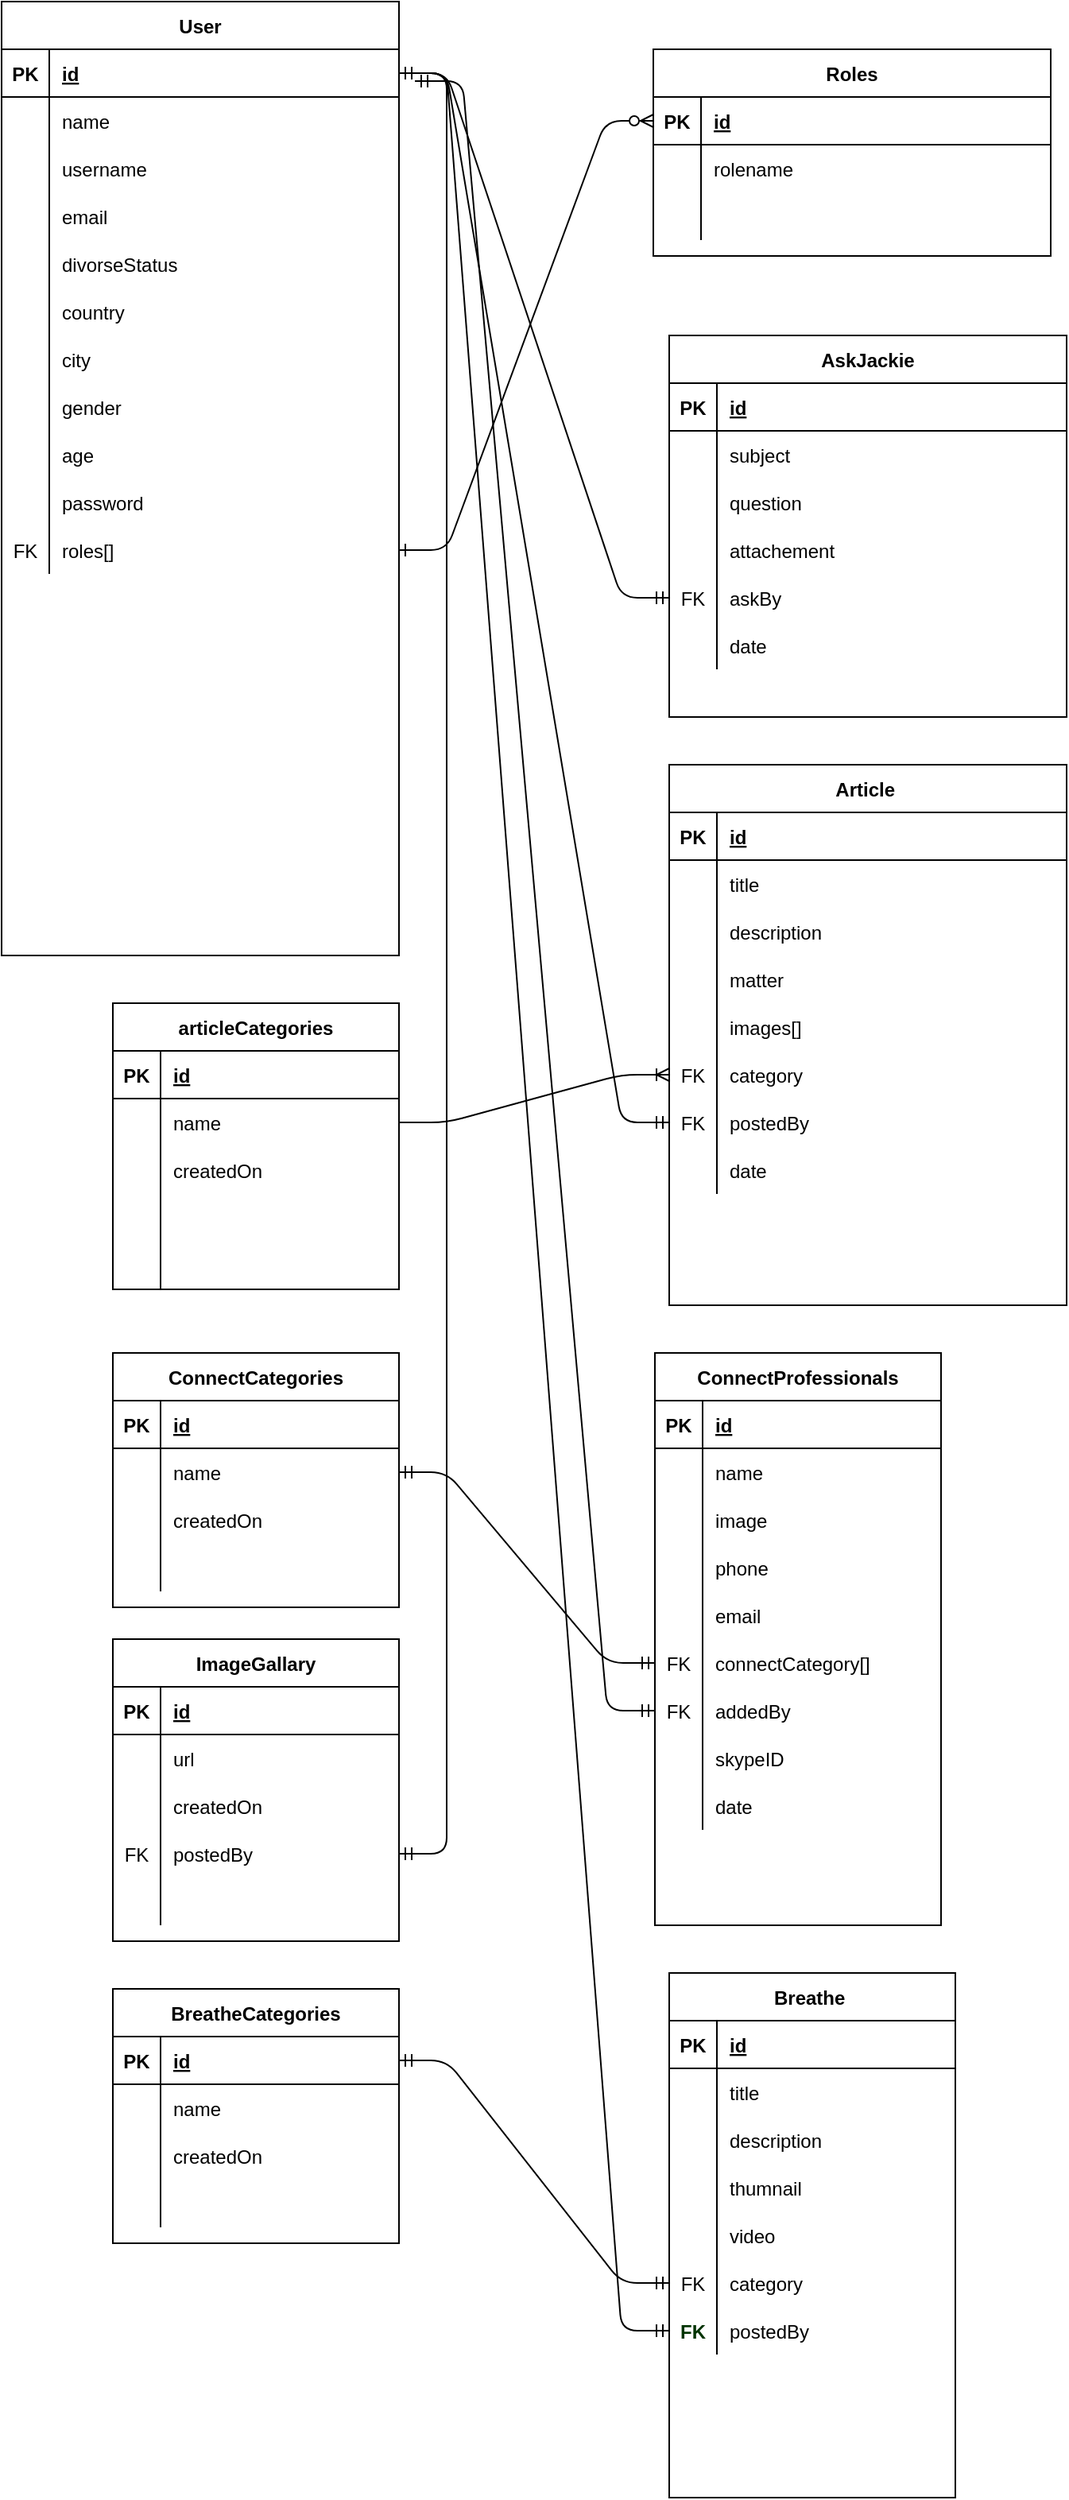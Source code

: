 <mxfile version="14.1.3" type="device"><diagram id="R2lEEEUBdFMjLlhIrx00" name="Page-1"><mxGraphModel dx="868" dy="482" grid="1" gridSize="10" guides="1" tooltips="1" connect="1" arrows="1" fold="1" page="1" pageScale="1" pageWidth="850" pageHeight="1100" math="0" shadow="0" extFonts="Permanent Marker^https://fonts.googleapis.com/css?family=Permanent+Marker"><root><mxCell id="0"/><mxCell id="1" parent="0"/><mxCell id="C-vyLk0tnHw3VtMMgP7b-1" value="" style="edgeStyle=entityRelationEdgeStyle;endArrow=ERzeroToMany;startArrow=ERone;endFill=1;startFill=0;exitX=1;exitY=0.5;exitDx=0;exitDy=0;entryX=0;entryY=0.5;entryDx=0;entryDy=0;" parent="1" source="7u9I-yYQZSUTBwEXa6PB-28" target="C-vyLk0tnHw3VtMMgP7b-3" edge="1"><mxGeometry width="100" height="100" relative="1" as="geometry"><mxPoint x="340" y="720" as="sourcePoint"/><mxPoint x="440" y="620" as="targetPoint"/></mxGeometry></mxCell><mxCell id="C-vyLk0tnHw3VtMMgP7b-2" value="Roles" style="shape=table;startSize=30;container=1;collapsible=1;childLayout=tableLayout;fixedRows=1;rowLines=0;fontStyle=1;align=center;resizeLast=1;" parent="1" vertex="1"><mxGeometry x="450" y="120" width="250" height="130" as="geometry"/></mxCell><mxCell id="C-vyLk0tnHw3VtMMgP7b-3" value="" style="shape=partialRectangle;collapsible=0;dropTarget=0;pointerEvents=0;fillColor=none;points=[[0,0.5],[1,0.5]];portConstraint=eastwest;top=0;left=0;right=0;bottom=1;" parent="C-vyLk0tnHw3VtMMgP7b-2" vertex="1"><mxGeometry y="30" width="250" height="30" as="geometry"/></mxCell><mxCell id="C-vyLk0tnHw3VtMMgP7b-4" value="PK" style="shape=partialRectangle;overflow=hidden;connectable=0;fillColor=none;top=0;left=0;bottom=0;right=0;fontStyle=1;" parent="C-vyLk0tnHw3VtMMgP7b-3" vertex="1"><mxGeometry width="30" height="30" as="geometry"/></mxCell><mxCell id="C-vyLk0tnHw3VtMMgP7b-5" value="id" style="shape=partialRectangle;overflow=hidden;connectable=0;fillColor=none;top=0;left=0;bottom=0;right=0;align=left;spacingLeft=6;fontStyle=5;" parent="C-vyLk0tnHw3VtMMgP7b-3" vertex="1"><mxGeometry x="30" width="220" height="30" as="geometry"/></mxCell><mxCell id="C-vyLk0tnHw3VtMMgP7b-6" value="" style="shape=partialRectangle;collapsible=0;dropTarget=0;pointerEvents=0;fillColor=none;points=[[0,0.5],[1,0.5]];portConstraint=eastwest;top=0;left=0;right=0;bottom=0;" parent="C-vyLk0tnHw3VtMMgP7b-2" vertex="1"><mxGeometry y="60" width="250" height="30" as="geometry"/></mxCell><mxCell id="C-vyLk0tnHw3VtMMgP7b-7" value="" style="shape=partialRectangle;overflow=hidden;connectable=0;fillColor=none;top=0;left=0;bottom=0;right=0;" parent="C-vyLk0tnHw3VtMMgP7b-6" vertex="1"><mxGeometry width="30" height="30" as="geometry"/></mxCell><mxCell id="C-vyLk0tnHw3VtMMgP7b-8" value="rolename" style="shape=partialRectangle;overflow=hidden;connectable=0;fillColor=none;top=0;left=0;bottom=0;right=0;align=left;spacingLeft=6;" parent="C-vyLk0tnHw3VtMMgP7b-6" vertex="1"><mxGeometry x="30" width="220" height="30" as="geometry"/></mxCell><mxCell id="C-vyLk0tnHw3VtMMgP7b-9" value="" style="shape=partialRectangle;collapsible=0;dropTarget=0;pointerEvents=0;fillColor=none;points=[[0,0.5],[1,0.5]];portConstraint=eastwest;top=0;left=0;right=0;bottom=0;" parent="C-vyLk0tnHw3VtMMgP7b-2" vertex="1"><mxGeometry y="90" width="250" height="30" as="geometry"/></mxCell><mxCell id="C-vyLk0tnHw3VtMMgP7b-10" value="" style="shape=partialRectangle;overflow=hidden;connectable=0;fillColor=none;top=0;left=0;bottom=0;right=0;" parent="C-vyLk0tnHw3VtMMgP7b-9" vertex="1"><mxGeometry width="30" height="30" as="geometry"/></mxCell><mxCell id="C-vyLk0tnHw3VtMMgP7b-11" value="" style="shape=partialRectangle;overflow=hidden;connectable=0;fillColor=none;top=0;left=0;bottom=0;right=0;align=left;spacingLeft=6;" parent="C-vyLk0tnHw3VtMMgP7b-9" vertex="1"><mxGeometry x="30" width="220" height="30" as="geometry"/></mxCell><mxCell id="C-vyLk0tnHw3VtMMgP7b-13" value="AskJackie" style="shape=table;startSize=30;container=1;collapsible=1;childLayout=tableLayout;fixedRows=1;rowLines=0;fontStyle=1;align=center;resizeLast=1;" parent="1" vertex="1"><mxGeometry x="460" y="300" width="250" height="240" as="geometry"/></mxCell><mxCell id="C-vyLk0tnHw3VtMMgP7b-14" value="" style="shape=partialRectangle;collapsible=0;dropTarget=0;pointerEvents=0;fillColor=none;points=[[0,0.5],[1,0.5]];portConstraint=eastwest;top=0;left=0;right=0;bottom=1;" parent="C-vyLk0tnHw3VtMMgP7b-13" vertex="1"><mxGeometry y="30" width="250" height="30" as="geometry"/></mxCell><mxCell id="C-vyLk0tnHw3VtMMgP7b-15" value="PK" style="shape=partialRectangle;overflow=hidden;connectable=0;fillColor=none;top=0;left=0;bottom=0;right=0;fontStyle=1;" parent="C-vyLk0tnHw3VtMMgP7b-14" vertex="1"><mxGeometry width="30" height="30" as="geometry"/></mxCell><mxCell id="C-vyLk0tnHw3VtMMgP7b-16" value="id" style="shape=partialRectangle;overflow=hidden;connectable=0;fillColor=none;top=0;left=0;bottom=0;right=0;align=left;spacingLeft=6;fontStyle=5;" parent="C-vyLk0tnHw3VtMMgP7b-14" vertex="1"><mxGeometry x="30" width="220" height="30" as="geometry"/></mxCell><mxCell id="C-vyLk0tnHw3VtMMgP7b-17" value="" style="shape=partialRectangle;collapsible=0;dropTarget=0;pointerEvents=0;fillColor=none;points=[[0,0.5],[1,0.5]];portConstraint=eastwest;top=0;left=0;right=0;bottom=0;" parent="C-vyLk0tnHw3VtMMgP7b-13" vertex="1"><mxGeometry y="60" width="250" height="30" as="geometry"/></mxCell><mxCell id="C-vyLk0tnHw3VtMMgP7b-18" value="" style="shape=partialRectangle;overflow=hidden;connectable=0;fillColor=none;top=0;left=0;bottom=0;right=0;" parent="C-vyLk0tnHw3VtMMgP7b-17" vertex="1"><mxGeometry width="30" height="30" as="geometry"/></mxCell><mxCell id="C-vyLk0tnHw3VtMMgP7b-19" value="subject" style="shape=partialRectangle;overflow=hidden;connectable=0;fillColor=none;top=0;left=0;bottom=0;right=0;align=left;spacingLeft=6;" parent="C-vyLk0tnHw3VtMMgP7b-17" vertex="1"><mxGeometry x="30" width="220" height="30" as="geometry"/></mxCell><mxCell id="C-vyLk0tnHw3VtMMgP7b-20" value="" style="shape=partialRectangle;collapsible=0;dropTarget=0;pointerEvents=0;fillColor=none;points=[[0,0.5],[1,0.5]];portConstraint=eastwest;top=0;left=0;right=0;bottom=0;" parent="C-vyLk0tnHw3VtMMgP7b-13" vertex="1"><mxGeometry y="90" width="250" height="30" as="geometry"/></mxCell><mxCell id="C-vyLk0tnHw3VtMMgP7b-21" value="" style="shape=partialRectangle;overflow=hidden;connectable=0;fillColor=none;top=0;left=0;bottom=0;right=0;" parent="C-vyLk0tnHw3VtMMgP7b-20" vertex="1"><mxGeometry width="30" height="30" as="geometry"/></mxCell><mxCell id="C-vyLk0tnHw3VtMMgP7b-22" value="question" style="shape=partialRectangle;overflow=hidden;connectable=0;fillColor=none;top=0;left=0;bottom=0;right=0;align=left;spacingLeft=6;" parent="C-vyLk0tnHw3VtMMgP7b-20" vertex="1"><mxGeometry x="30" width="220" height="30" as="geometry"/></mxCell><mxCell id="7u9I-yYQZSUTBwEXa6PB-53" value="" style="shape=partialRectangle;collapsible=0;dropTarget=0;pointerEvents=0;fillColor=none;points=[[0,0.5],[1,0.5]];portConstraint=eastwest;top=0;left=0;right=0;bottom=0;" vertex="1" parent="C-vyLk0tnHw3VtMMgP7b-13"><mxGeometry y="120" width="250" height="30" as="geometry"/></mxCell><mxCell id="7u9I-yYQZSUTBwEXa6PB-54" value="" style="shape=partialRectangle;overflow=hidden;connectable=0;fillColor=none;top=0;left=0;bottom=0;right=0;" vertex="1" parent="7u9I-yYQZSUTBwEXa6PB-53"><mxGeometry width="30" height="30" as="geometry"/></mxCell><mxCell id="7u9I-yYQZSUTBwEXa6PB-55" value="attachement" style="shape=partialRectangle;overflow=hidden;connectable=0;fillColor=none;top=0;left=0;bottom=0;right=0;align=left;spacingLeft=6;" vertex="1" parent="7u9I-yYQZSUTBwEXa6PB-53"><mxGeometry x="30" width="220" height="30" as="geometry"/></mxCell><mxCell id="7u9I-yYQZSUTBwEXa6PB-56" value="" style="shape=partialRectangle;collapsible=0;dropTarget=0;pointerEvents=0;fillColor=none;points=[[0,0.5],[1,0.5]];portConstraint=eastwest;top=0;left=0;right=0;bottom=0;" vertex="1" parent="C-vyLk0tnHw3VtMMgP7b-13"><mxGeometry y="150" width="250" height="30" as="geometry"/></mxCell><mxCell id="7u9I-yYQZSUTBwEXa6PB-57" value="FK" style="shape=partialRectangle;overflow=hidden;connectable=0;fillColor=none;top=0;left=0;bottom=0;right=0;" vertex="1" parent="7u9I-yYQZSUTBwEXa6PB-56"><mxGeometry width="30" height="30" as="geometry"/></mxCell><mxCell id="7u9I-yYQZSUTBwEXa6PB-58" value="askBy" style="shape=partialRectangle;overflow=hidden;connectable=0;fillColor=none;top=0;left=0;bottom=0;right=0;align=left;spacingLeft=6;" vertex="1" parent="7u9I-yYQZSUTBwEXa6PB-56"><mxGeometry x="30" width="220" height="30" as="geometry"/></mxCell><mxCell id="7u9I-yYQZSUTBwEXa6PB-117" value="" style="shape=partialRectangle;collapsible=0;dropTarget=0;pointerEvents=0;fillColor=none;points=[[0,0.5],[1,0.5]];portConstraint=eastwest;top=0;left=0;right=0;bottom=0;" vertex="1" parent="C-vyLk0tnHw3VtMMgP7b-13"><mxGeometry y="180" width="250" height="30" as="geometry"/></mxCell><mxCell id="7u9I-yYQZSUTBwEXa6PB-118" value="" style="shape=partialRectangle;overflow=hidden;connectable=0;fillColor=none;top=0;left=0;bottom=0;right=0;" vertex="1" parent="7u9I-yYQZSUTBwEXa6PB-117"><mxGeometry width="30" height="30" as="geometry"/></mxCell><mxCell id="7u9I-yYQZSUTBwEXa6PB-119" value="date" style="shape=partialRectangle;overflow=hidden;connectable=0;fillColor=none;top=0;left=0;bottom=0;right=0;align=left;spacingLeft=6;" vertex="1" parent="7u9I-yYQZSUTBwEXa6PB-117"><mxGeometry x="30" width="220" height="30" as="geometry"/></mxCell><mxCell id="C-vyLk0tnHw3VtMMgP7b-23" value="User" style="shape=table;startSize=30;container=1;collapsible=1;childLayout=tableLayout;fixedRows=1;rowLines=0;fontStyle=1;align=center;resizeLast=1;" parent="1" vertex="1"><mxGeometry x="40" y="90" width="250" height="600" as="geometry"/></mxCell><mxCell id="C-vyLk0tnHw3VtMMgP7b-24" value="" style="shape=partialRectangle;collapsible=0;dropTarget=0;pointerEvents=0;fillColor=none;points=[[0,0.5],[1,0.5]];portConstraint=eastwest;top=0;left=0;right=0;bottom=1;" parent="C-vyLk0tnHw3VtMMgP7b-23" vertex="1"><mxGeometry y="30" width="250" height="30" as="geometry"/></mxCell><mxCell id="C-vyLk0tnHw3VtMMgP7b-25" value="PK" style="shape=partialRectangle;overflow=hidden;connectable=0;fillColor=none;top=0;left=0;bottom=0;right=0;fontStyle=1;" parent="C-vyLk0tnHw3VtMMgP7b-24" vertex="1"><mxGeometry width="30" height="30" as="geometry"/></mxCell><mxCell id="C-vyLk0tnHw3VtMMgP7b-26" value="id" style="shape=partialRectangle;overflow=hidden;connectable=0;fillColor=none;top=0;left=0;bottom=0;right=0;align=left;spacingLeft=6;fontStyle=5;" parent="C-vyLk0tnHw3VtMMgP7b-24" vertex="1"><mxGeometry x="30" width="220" height="30" as="geometry"/></mxCell><mxCell id="C-vyLk0tnHw3VtMMgP7b-27" value="" style="shape=partialRectangle;collapsible=0;dropTarget=0;pointerEvents=0;fillColor=none;points=[[0,0.5],[1,0.5]];portConstraint=eastwest;top=0;left=0;right=0;bottom=0;" parent="C-vyLk0tnHw3VtMMgP7b-23" vertex="1"><mxGeometry y="60" width="250" height="30" as="geometry"/></mxCell><mxCell id="C-vyLk0tnHw3VtMMgP7b-28" value="" style="shape=partialRectangle;overflow=hidden;connectable=0;fillColor=none;top=0;left=0;bottom=0;right=0;" parent="C-vyLk0tnHw3VtMMgP7b-27" vertex="1"><mxGeometry width="30" height="30" as="geometry"/></mxCell><mxCell id="C-vyLk0tnHw3VtMMgP7b-29" value="name" style="shape=partialRectangle;overflow=hidden;connectable=0;fillColor=none;top=0;left=0;bottom=0;right=0;align=left;spacingLeft=6;" parent="C-vyLk0tnHw3VtMMgP7b-27" vertex="1"><mxGeometry x="30" width="220" height="30" as="geometry"/></mxCell><mxCell id="7u9I-yYQZSUTBwEXa6PB-4" value="" style="shape=partialRectangle;collapsible=0;dropTarget=0;pointerEvents=0;fillColor=none;points=[[0,0.5],[1,0.5]];portConstraint=eastwest;top=0;left=0;right=0;bottom=0;" vertex="1" parent="C-vyLk0tnHw3VtMMgP7b-23"><mxGeometry y="90" width="250" height="30" as="geometry"/></mxCell><mxCell id="7u9I-yYQZSUTBwEXa6PB-5" value="" style="shape=partialRectangle;overflow=hidden;connectable=0;fillColor=none;top=0;left=0;bottom=0;right=0;" vertex="1" parent="7u9I-yYQZSUTBwEXa6PB-4"><mxGeometry width="30" height="30" as="geometry"/></mxCell><mxCell id="7u9I-yYQZSUTBwEXa6PB-6" value="username" style="shape=partialRectangle;overflow=hidden;connectable=0;fillColor=none;top=0;left=0;bottom=0;right=0;align=left;spacingLeft=6;" vertex="1" parent="7u9I-yYQZSUTBwEXa6PB-4"><mxGeometry x="30" width="220" height="30" as="geometry"/></mxCell><mxCell id="7u9I-yYQZSUTBwEXa6PB-7" value="" style="shape=partialRectangle;collapsible=0;dropTarget=0;pointerEvents=0;fillColor=none;points=[[0,0.5],[1,0.5]];portConstraint=eastwest;top=0;left=0;right=0;bottom=0;" vertex="1" parent="C-vyLk0tnHw3VtMMgP7b-23"><mxGeometry y="120" width="250" height="30" as="geometry"/></mxCell><mxCell id="7u9I-yYQZSUTBwEXa6PB-8" value="" style="shape=partialRectangle;overflow=hidden;connectable=0;fillColor=none;top=0;left=0;bottom=0;right=0;" vertex="1" parent="7u9I-yYQZSUTBwEXa6PB-7"><mxGeometry width="30" height="30" as="geometry"/></mxCell><mxCell id="7u9I-yYQZSUTBwEXa6PB-9" value="email" style="shape=partialRectangle;overflow=hidden;connectable=0;fillColor=none;top=0;left=0;bottom=0;right=0;align=left;spacingLeft=6;" vertex="1" parent="7u9I-yYQZSUTBwEXa6PB-7"><mxGeometry x="30" width="220" height="30" as="geometry"/></mxCell><mxCell id="7u9I-yYQZSUTBwEXa6PB-10" value="" style="shape=partialRectangle;collapsible=0;dropTarget=0;pointerEvents=0;fillColor=none;points=[[0,0.5],[1,0.5]];portConstraint=eastwest;top=0;left=0;right=0;bottom=0;" vertex="1" parent="C-vyLk0tnHw3VtMMgP7b-23"><mxGeometry y="150" width="250" height="30" as="geometry"/></mxCell><mxCell id="7u9I-yYQZSUTBwEXa6PB-11" value="" style="shape=partialRectangle;overflow=hidden;connectable=0;fillColor=none;top=0;left=0;bottom=0;right=0;" vertex="1" parent="7u9I-yYQZSUTBwEXa6PB-10"><mxGeometry width="30" height="30" as="geometry"/></mxCell><mxCell id="7u9I-yYQZSUTBwEXa6PB-12" value="divorseStatus" style="shape=partialRectangle;overflow=hidden;connectable=0;fillColor=none;top=0;left=0;bottom=0;right=0;align=left;spacingLeft=6;" vertex="1" parent="7u9I-yYQZSUTBwEXa6PB-10"><mxGeometry x="30" width="220" height="30" as="geometry"/></mxCell><mxCell id="7u9I-yYQZSUTBwEXa6PB-13" value="" style="shape=partialRectangle;collapsible=0;dropTarget=0;pointerEvents=0;fillColor=none;points=[[0,0.5],[1,0.5]];portConstraint=eastwest;top=0;left=0;right=0;bottom=0;" vertex="1" parent="C-vyLk0tnHw3VtMMgP7b-23"><mxGeometry y="180" width="250" height="30" as="geometry"/></mxCell><mxCell id="7u9I-yYQZSUTBwEXa6PB-14" value="" style="shape=partialRectangle;overflow=hidden;connectable=0;fillColor=none;top=0;left=0;bottom=0;right=0;" vertex="1" parent="7u9I-yYQZSUTBwEXa6PB-13"><mxGeometry width="30" height="30" as="geometry"/></mxCell><mxCell id="7u9I-yYQZSUTBwEXa6PB-15" value="country" style="shape=partialRectangle;overflow=hidden;connectable=0;fillColor=none;top=0;left=0;bottom=0;right=0;align=left;spacingLeft=6;" vertex="1" parent="7u9I-yYQZSUTBwEXa6PB-13"><mxGeometry x="30" width="220" height="30" as="geometry"/></mxCell><mxCell id="7u9I-yYQZSUTBwEXa6PB-16" value="" style="shape=partialRectangle;collapsible=0;dropTarget=0;pointerEvents=0;fillColor=none;points=[[0,0.5],[1,0.5]];portConstraint=eastwest;top=0;left=0;right=0;bottom=0;" vertex="1" parent="C-vyLk0tnHw3VtMMgP7b-23"><mxGeometry y="210" width="250" height="30" as="geometry"/></mxCell><mxCell id="7u9I-yYQZSUTBwEXa6PB-17" value="" style="shape=partialRectangle;overflow=hidden;connectable=0;fillColor=none;top=0;left=0;bottom=0;right=0;" vertex="1" parent="7u9I-yYQZSUTBwEXa6PB-16"><mxGeometry width="30" height="30" as="geometry"/></mxCell><mxCell id="7u9I-yYQZSUTBwEXa6PB-18" value="city" style="shape=partialRectangle;overflow=hidden;connectable=0;fillColor=none;top=0;left=0;bottom=0;right=0;align=left;spacingLeft=6;" vertex="1" parent="7u9I-yYQZSUTBwEXa6PB-16"><mxGeometry x="30" width="220" height="30" as="geometry"/></mxCell><mxCell id="7u9I-yYQZSUTBwEXa6PB-19" value="" style="shape=partialRectangle;collapsible=0;dropTarget=0;pointerEvents=0;fillColor=none;points=[[0,0.5],[1,0.5]];portConstraint=eastwest;top=0;left=0;right=0;bottom=0;" vertex="1" parent="C-vyLk0tnHw3VtMMgP7b-23"><mxGeometry y="240" width="250" height="30" as="geometry"/></mxCell><mxCell id="7u9I-yYQZSUTBwEXa6PB-20" value="" style="shape=partialRectangle;overflow=hidden;connectable=0;fillColor=none;top=0;left=0;bottom=0;right=0;" vertex="1" parent="7u9I-yYQZSUTBwEXa6PB-19"><mxGeometry width="30" height="30" as="geometry"/></mxCell><mxCell id="7u9I-yYQZSUTBwEXa6PB-21" value="gender" style="shape=partialRectangle;overflow=hidden;connectable=0;fillColor=none;top=0;left=0;bottom=0;right=0;align=left;spacingLeft=6;" vertex="1" parent="7u9I-yYQZSUTBwEXa6PB-19"><mxGeometry x="30" width="220" height="30" as="geometry"/></mxCell><mxCell id="7u9I-yYQZSUTBwEXa6PB-22" value="" style="shape=partialRectangle;collapsible=0;dropTarget=0;pointerEvents=0;fillColor=none;points=[[0,0.5],[1,0.5]];portConstraint=eastwest;top=0;left=0;right=0;bottom=0;" vertex="1" parent="C-vyLk0tnHw3VtMMgP7b-23"><mxGeometry y="270" width="250" height="30" as="geometry"/></mxCell><mxCell id="7u9I-yYQZSUTBwEXa6PB-23" value="" style="shape=partialRectangle;overflow=hidden;connectable=0;fillColor=none;top=0;left=0;bottom=0;right=0;" vertex="1" parent="7u9I-yYQZSUTBwEXa6PB-22"><mxGeometry width="30" height="30" as="geometry"/></mxCell><mxCell id="7u9I-yYQZSUTBwEXa6PB-24" value="age" style="shape=partialRectangle;overflow=hidden;connectable=0;fillColor=none;top=0;left=0;bottom=0;right=0;align=left;spacingLeft=6;" vertex="1" parent="7u9I-yYQZSUTBwEXa6PB-22"><mxGeometry x="30" width="220" height="30" as="geometry"/></mxCell><mxCell id="7u9I-yYQZSUTBwEXa6PB-25" value="" style="shape=partialRectangle;collapsible=0;dropTarget=0;pointerEvents=0;fillColor=none;points=[[0,0.5],[1,0.5]];portConstraint=eastwest;top=0;left=0;right=0;bottom=0;" vertex="1" parent="C-vyLk0tnHw3VtMMgP7b-23"><mxGeometry y="300" width="250" height="30" as="geometry"/></mxCell><mxCell id="7u9I-yYQZSUTBwEXa6PB-26" value="" style="shape=partialRectangle;overflow=hidden;connectable=0;fillColor=none;top=0;left=0;bottom=0;right=0;" vertex="1" parent="7u9I-yYQZSUTBwEXa6PB-25"><mxGeometry width="30" height="30" as="geometry"/></mxCell><mxCell id="7u9I-yYQZSUTBwEXa6PB-27" value="password" style="shape=partialRectangle;overflow=hidden;connectable=0;fillColor=none;top=0;left=0;bottom=0;right=0;align=left;spacingLeft=6;" vertex="1" parent="7u9I-yYQZSUTBwEXa6PB-25"><mxGeometry x="30" width="220" height="30" as="geometry"/></mxCell><mxCell id="7u9I-yYQZSUTBwEXa6PB-28" value="" style="shape=partialRectangle;collapsible=0;dropTarget=0;pointerEvents=0;fillColor=none;points=[[0,0.5],[1,0.5]];portConstraint=eastwest;top=0;left=0;right=0;bottom=0;" vertex="1" parent="C-vyLk0tnHw3VtMMgP7b-23"><mxGeometry y="330" width="250" height="30" as="geometry"/></mxCell><mxCell id="7u9I-yYQZSUTBwEXa6PB-29" value="FK" style="shape=partialRectangle;overflow=hidden;connectable=0;fillColor=none;top=0;left=0;bottom=0;right=0;" vertex="1" parent="7u9I-yYQZSUTBwEXa6PB-28"><mxGeometry width="30" height="30" as="geometry"/></mxCell><mxCell id="7u9I-yYQZSUTBwEXa6PB-30" value="roles[]" style="shape=partialRectangle;overflow=hidden;connectable=0;fillColor=none;top=0;left=0;bottom=0;right=0;align=left;spacingLeft=6;" vertex="1" parent="7u9I-yYQZSUTBwEXa6PB-28"><mxGeometry x="30" width="220" height="30" as="geometry"/></mxCell><mxCell id="7u9I-yYQZSUTBwEXa6PB-59" value="" style="edgeStyle=entityRelationEdgeStyle;fontSize=12;html=1;endArrow=ERmandOne;startArrow=ERmandOne;exitX=1;exitY=0.5;exitDx=0;exitDy=0;entryX=0;entryY=0.5;entryDx=0;entryDy=0;" edge="1" parent="1" source="C-vyLk0tnHw3VtMMgP7b-24" target="7u9I-yYQZSUTBwEXa6PB-56"><mxGeometry width="100" height="100" relative="1" as="geometry"><mxPoint x="370" y="390" as="sourcePoint"/><mxPoint x="470" y="290" as="targetPoint"/></mxGeometry></mxCell><mxCell id="7u9I-yYQZSUTBwEXa6PB-60" value="Article " style="shape=table;startSize=30;container=1;collapsible=1;childLayout=tableLayout;fixedRows=1;rowLines=0;fontStyle=1;align=center;resizeLast=1;" vertex="1" parent="1"><mxGeometry x="460" y="570" width="250" height="340" as="geometry"/></mxCell><mxCell id="7u9I-yYQZSUTBwEXa6PB-61" value="" style="shape=partialRectangle;collapsible=0;dropTarget=0;pointerEvents=0;fillColor=none;points=[[0,0.5],[1,0.5]];portConstraint=eastwest;top=0;left=0;right=0;bottom=1;" vertex="1" parent="7u9I-yYQZSUTBwEXa6PB-60"><mxGeometry y="30" width="250" height="30" as="geometry"/></mxCell><mxCell id="7u9I-yYQZSUTBwEXa6PB-62" value="PK" style="shape=partialRectangle;overflow=hidden;connectable=0;fillColor=none;top=0;left=0;bottom=0;right=0;fontStyle=1;" vertex="1" parent="7u9I-yYQZSUTBwEXa6PB-61"><mxGeometry width="30" height="30" as="geometry"/></mxCell><mxCell id="7u9I-yYQZSUTBwEXa6PB-63" value="id" style="shape=partialRectangle;overflow=hidden;connectable=0;fillColor=none;top=0;left=0;bottom=0;right=0;align=left;spacingLeft=6;fontStyle=5;" vertex="1" parent="7u9I-yYQZSUTBwEXa6PB-61"><mxGeometry x="30" width="220" height="30" as="geometry"/></mxCell><mxCell id="7u9I-yYQZSUTBwEXa6PB-64" value="" style="shape=partialRectangle;collapsible=0;dropTarget=0;pointerEvents=0;fillColor=none;points=[[0,0.5],[1,0.5]];portConstraint=eastwest;top=0;left=0;right=0;bottom=0;" vertex="1" parent="7u9I-yYQZSUTBwEXa6PB-60"><mxGeometry y="60" width="250" height="30" as="geometry"/></mxCell><mxCell id="7u9I-yYQZSUTBwEXa6PB-65" value="" style="shape=partialRectangle;overflow=hidden;connectable=0;fillColor=none;top=0;left=0;bottom=0;right=0;" vertex="1" parent="7u9I-yYQZSUTBwEXa6PB-64"><mxGeometry width="30" height="30" as="geometry"/></mxCell><mxCell id="7u9I-yYQZSUTBwEXa6PB-66" value="title" style="shape=partialRectangle;overflow=hidden;connectable=0;fillColor=none;top=0;left=0;bottom=0;right=0;align=left;spacingLeft=6;" vertex="1" parent="7u9I-yYQZSUTBwEXa6PB-64"><mxGeometry x="30" width="220" height="30" as="geometry"/></mxCell><mxCell id="7u9I-yYQZSUTBwEXa6PB-67" value="" style="shape=partialRectangle;collapsible=0;dropTarget=0;pointerEvents=0;fillColor=none;points=[[0,0.5],[1,0.5]];portConstraint=eastwest;top=0;left=0;right=0;bottom=0;" vertex="1" parent="7u9I-yYQZSUTBwEXa6PB-60"><mxGeometry y="90" width="250" height="30" as="geometry"/></mxCell><mxCell id="7u9I-yYQZSUTBwEXa6PB-68" value="" style="shape=partialRectangle;overflow=hidden;connectable=0;fillColor=none;top=0;left=0;bottom=0;right=0;" vertex="1" parent="7u9I-yYQZSUTBwEXa6PB-67"><mxGeometry width="30" height="30" as="geometry"/></mxCell><mxCell id="7u9I-yYQZSUTBwEXa6PB-69" value="description" style="shape=partialRectangle;overflow=hidden;connectable=0;fillColor=none;top=0;left=0;bottom=0;right=0;align=left;spacingLeft=6;" vertex="1" parent="7u9I-yYQZSUTBwEXa6PB-67"><mxGeometry x="30" width="220" height="30" as="geometry"/></mxCell><mxCell id="7u9I-yYQZSUTBwEXa6PB-70" value="" style="shape=partialRectangle;collapsible=0;dropTarget=0;pointerEvents=0;fillColor=none;points=[[0,0.5],[1,0.5]];portConstraint=eastwest;top=0;left=0;right=0;bottom=0;" vertex="1" parent="7u9I-yYQZSUTBwEXa6PB-60"><mxGeometry y="120" width="250" height="30" as="geometry"/></mxCell><mxCell id="7u9I-yYQZSUTBwEXa6PB-71" value="" style="shape=partialRectangle;overflow=hidden;connectable=0;fillColor=none;top=0;left=0;bottom=0;right=0;" vertex="1" parent="7u9I-yYQZSUTBwEXa6PB-70"><mxGeometry width="30" height="30" as="geometry"/></mxCell><mxCell id="7u9I-yYQZSUTBwEXa6PB-72" value="matter" style="shape=partialRectangle;overflow=hidden;connectable=0;fillColor=none;top=0;left=0;bottom=0;right=0;align=left;spacingLeft=6;" vertex="1" parent="7u9I-yYQZSUTBwEXa6PB-70"><mxGeometry x="30" width="220" height="30" as="geometry"/></mxCell><mxCell id="7u9I-yYQZSUTBwEXa6PB-73" value="" style="shape=partialRectangle;collapsible=0;dropTarget=0;pointerEvents=0;fillColor=none;points=[[0,0.5],[1,0.5]];portConstraint=eastwest;top=0;left=0;right=0;bottom=0;" vertex="1" parent="7u9I-yYQZSUTBwEXa6PB-60"><mxGeometry y="150" width="250" height="30" as="geometry"/></mxCell><mxCell id="7u9I-yYQZSUTBwEXa6PB-74" value="" style="shape=partialRectangle;overflow=hidden;connectable=0;fillColor=none;top=0;left=0;bottom=0;right=0;" vertex="1" parent="7u9I-yYQZSUTBwEXa6PB-73"><mxGeometry width="30" height="30" as="geometry"/></mxCell><mxCell id="7u9I-yYQZSUTBwEXa6PB-75" value="images[]" style="shape=partialRectangle;overflow=hidden;connectable=0;fillColor=none;top=0;left=0;bottom=0;right=0;align=left;spacingLeft=6;" vertex="1" parent="7u9I-yYQZSUTBwEXa6PB-73"><mxGeometry x="30" width="220" height="30" as="geometry"/></mxCell><mxCell id="7u9I-yYQZSUTBwEXa6PB-76" value="" style="shape=partialRectangle;collapsible=0;dropTarget=0;pointerEvents=0;fillColor=none;points=[[0,0.5],[1,0.5]];portConstraint=eastwest;top=0;left=0;right=0;bottom=0;" vertex="1" parent="7u9I-yYQZSUTBwEXa6PB-60"><mxGeometry y="180" width="250" height="30" as="geometry"/></mxCell><mxCell id="7u9I-yYQZSUTBwEXa6PB-77" value="FK" style="shape=partialRectangle;overflow=hidden;connectable=0;fillColor=none;top=0;left=0;bottom=0;right=0;" vertex="1" parent="7u9I-yYQZSUTBwEXa6PB-76"><mxGeometry width="30" height="30" as="geometry"/></mxCell><mxCell id="7u9I-yYQZSUTBwEXa6PB-78" value="category" style="shape=partialRectangle;overflow=hidden;connectable=0;fillColor=none;top=0;left=0;bottom=0;right=0;align=left;spacingLeft=6;" vertex="1" parent="7u9I-yYQZSUTBwEXa6PB-76"><mxGeometry x="30" width="220" height="30" as="geometry"/></mxCell><mxCell id="7u9I-yYQZSUTBwEXa6PB-79" value="" style="shape=partialRectangle;collapsible=0;dropTarget=0;pointerEvents=0;fillColor=none;points=[[0,0.5],[1,0.5]];portConstraint=eastwest;top=0;left=0;right=0;bottom=0;" vertex="1" parent="7u9I-yYQZSUTBwEXa6PB-60"><mxGeometry y="210" width="250" height="30" as="geometry"/></mxCell><mxCell id="7u9I-yYQZSUTBwEXa6PB-80" value="FK" style="shape=partialRectangle;overflow=hidden;connectable=0;fillColor=none;top=0;left=0;bottom=0;right=0;" vertex="1" parent="7u9I-yYQZSUTBwEXa6PB-79"><mxGeometry width="30" height="30" as="geometry"/></mxCell><mxCell id="7u9I-yYQZSUTBwEXa6PB-81" value="postedBy" style="shape=partialRectangle;overflow=hidden;connectable=0;fillColor=none;top=0;left=0;bottom=0;right=0;align=left;spacingLeft=6;" vertex="1" parent="7u9I-yYQZSUTBwEXa6PB-79"><mxGeometry x="30" width="220" height="30" as="geometry"/></mxCell><mxCell id="7u9I-yYQZSUTBwEXa6PB-82" value="" style="shape=partialRectangle;collapsible=0;dropTarget=0;pointerEvents=0;fillColor=none;points=[[0,0.5],[1,0.5]];portConstraint=eastwest;top=0;left=0;right=0;bottom=0;" vertex="1" parent="7u9I-yYQZSUTBwEXa6PB-60"><mxGeometry y="240" width="250" height="30" as="geometry"/></mxCell><mxCell id="7u9I-yYQZSUTBwEXa6PB-83" value="" style="shape=partialRectangle;overflow=hidden;connectable=0;fillColor=none;top=0;left=0;bottom=0;right=0;" vertex="1" parent="7u9I-yYQZSUTBwEXa6PB-82"><mxGeometry width="30" height="30" as="geometry"/></mxCell><mxCell id="7u9I-yYQZSUTBwEXa6PB-84" value="date" style="shape=partialRectangle;overflow=hidden;connectable=0;fillColor=none;top=0;left=0;bottom=0;right=0;align=left;spacingLeft=6;" vertex="1" parent="7u9I-yYQZSUTBwEXa6PB-82"><mxGeometry x="30" width="220" height="30" as="geometry"/></mxCell><mxCell id="7u9I-yYQZSUTBwEXa6PB-120" value="ConnectCategories" style="shape=table;startSize=30;container=1;collapsible=1;childLayout=tableLayout;fixedRows=1;rowLines=0;fontStyle=1;align=center;resizeLast=1;" vertex="1" parent="1"><mxGeometry x="110" y="940" width="180" height="160" as="geometry"/></mxCell><mxCell id="7u9I-yYQZSUTBwEXa6PB-121" value="" style="shape=partialRectangle;collapsible=0;dropTarget=0;pointerEvents=0;fillColor=none;top=0;left=0;bottom=1;right=0;points=[[0,0.5],[1,0.5]];portConstraint=eastwest;" vertex="1" parent="7u9I-yYQZSUTBwEXa6PB-120"><mxGeometry y="30" width="180" height="30" as="geometry"/></mxCell><mxCell id="7u9I-yYQZSUTBwEXa6PB-122" value="PK" style="shape=partialRectangle;connectable=0;fillColor=none;top=0;left=0;bottom=0;right=0;fontStyle=1;overflow=hidden;" vertex="1" parent="7u9I-yYQZSUTBwEXa6PB-121"><mxGeometry width="30" height="30" as="geometry"/></mxCell><mxCell id="7u9I-yYQZSUTBwEXa6PB-123" value="id" style="shape=partialRectangle;connectable=0;fillColor=none;top=0;left=0;bottom=0;right=0;align=left;spacingLeft=6;fontStyle=5;overflow=hidden;" vertex="1" parent="7u9I-yYQZSUTBwEXa6PB-121"><mxGeometry x="30" width="150" height="30" as="geometry"/></mxCell><mxCell id="7u9I-yYQZSUTBwEXa6PB-124" value="" style="shape=partialRectangle;collapsible=0;dropTarget=0;pointerEvents=0;fillColor=none;top=0;left=0;bottom=0;right=0;points=[[0,0.5],[1,0.5]];portConstraint=eastwest;" vertex="1" parent="7u9I-yYQZSUTBwEXa6PB-120"><mxGeometry y="60" width="180" height="30" as="geometry"/></mxCell><mxCell id="7u9I-yYQZSUTBwEXa6PB-125" value="" style="shape=partialRectangle;connectable=0;fillColor=none;top=0;left=0;bottom=0;right=0;editable=1;overflow=hidden;" vertex="1" parent="7u9I-yYQZSUTBwEXa6PB-124"><mxGeometry width="30" height="30" as="geometry"/></mxCell><mxCell id="7u9I-yYQZSUTBwEXa6PB-126" value="name" style="shape=partialRectangle;connectable=0;fillColor=none;top=0;left=0;bottom=0;right=0;align=left;spacingLeft=6;overflow=hidden;" vertex="1" parent="7u9I-yYQZSUTBwEXa6PB-124"><mxGeometry x="30" width="150" height="30" as="geometry"/></mxCell><mxCell id="7u9I-yYQZSUTBwEXa6PB-127" value="" style="shape=partialRectangle;collapsible=0;dropTarget=0;pointerEvents=0;fillColor=none;top=0;left=0;bottom=0;right=0;points=[[0,0.5],[1,0.5]];portConstraint=eastwest;" vertex="1" parent="7u9I-yYQZSUTBwEXa6PB-120"><mxGeometry y="90" width="180" height="30" as="geometry"/></mxCell><mxCell id="7u9I-yYQZSUTBwEXa6PB-128" value="" style="shape=partialRectangle;connectable=0;fillColor=none;top=0;left=0;bottom=0;right=0;editable=1;overflow=hidden;" vertex="1" parent="7u9I-yYQZSUTBwEXa6PB-127"><mxGeometry width="30" height="30" as="geometry"/></mxCell><mxCell id="7u9I-yYQZSUTBwEXa6PB-129" value="createdOn" style="shape=partialRectangle;connectable=0;fillColor=none;top=0;left=0;bottom=0;right=0;align=left;spacingLeft=6;overflow=hidden;" vertex="1" parent="7u9I-yYQZSUTBwEXa6PB-127"><mxGeometry x="30" width="150" height="30" as="geometry"/></mxCell><mxCell id="7u9I-yYQZSUTBwEXa6PB-130" value="" style="shape=partialRectangle;collapsible=0;dropTarget=0;pointerEvents=0;fillColor=none;top=0;left=0;bottom=0;right=0;points=[[0,0.5],[1,0.5]];portConstraint=eastwest;" vertex="1" parent="7u9I-yYQZSUTBwEXa6PB-120"><mxGeometry y="120" width="180" height="30" as="geometry"/></mxCell><mxCell id="7u9I-yYQZSUTBwEXa6PB-131" value="" style="shape=partialRectangle;connectable=0;fillColor=none;top=0;left=0;bottom=0;right=0;editable=1;overflow=hidden;" vertex="1" parent="7u9I-yYQZSUTBwEXa6PB-130"><mxGeometry width="30" height="30" as="geometry"/></mxCell><mxCell id="7u9I-yYQZSUTBwEXa6PB-132" value="" style="shape=partialRectangle;connectable=0;fillColor=none;top=0;left=0;bottom=0;right=0;align=left;spacingLeft=6;overflow=hidden;" vertex="1" parent="7u9I-yYQZSUTBwEXa6PB-130"><mxGeometry x="30" width="150" height="30" as="geometry"/></mxCell><mxCell id="7u9I-yYQZSUTBwEXa6PB-133" value="articleCategories" style="shape=table;startSize=30;container=1;collapsible=1;childLayout=tableLayout;fixedRows=1;rowLines=0;fontStyle=1;align=center;resizeLast=1;" vertex="1" parent="1"><mxGeometry x="110" y="720" width="180" height="180" as="geometry"/></mxCell><mxCell id="7u9I-yYQZSUTBwEXa6PB-134" value="" style="shape=partialRectangle;collapsible=0;dropTarget=0;pointerEvents=0;fillColor=none;top=0;left=0;bottom=1;right=0;points=[[0,0.5],[1,0.5]];portConstraint=eastwest;" vertex="1" parent="7u9I-yYQZSUTBwEXa6PB-133"><mxGeometry y="30" width="180" height="30" as="geometry"/></mxCell><mxCell id="7u9I-yYQZSUTBwEXa6PB-135" value="PK" style="shape=partialRectangle;connectable=0;fillColor=none;top=0;left=0;bottom=0;right=0;fontStyle=1;overflow=hidden;" vertex="1" parent="7u9I-yYQZSUTBwEXa6PB-134"><mxGeometry width="30" height="30" as="geometry"/></mxCell><mxCell id="7u9I-yYQZSUTBwEXa6PB-136" value="id" style="shape=partialRectangle;connectable=0;fillColor=none;top=0;left=0;bottom=0;right=0;align=left;spacingLeft=6;fontStyle=5;overflow=hidden;" vertex="1" parent="7u9I-yYQZSUTBwEXa6PB-134"><mxGeometry x="30" width="150" height="30" as="geometry"/></mxCell><mxCell id="7u9I-yYQZSUTBwEXa6PB-137" value="" style="shape=partialRectangle;collapsible=0;dropTarget=0;pointerEvents=0;fillColor=none;top=0;left=0;bottom=0;right=0;points=[[0,0.5],[1,0.5]];portConstraint=eastwest;" vertex="1" parent="7u9I-yYQZSUTBwEXa6PB-133"><mxGeometry y="60" width="180" height="30" as="geometry"/></mxCell><mxCell id="7u9I-yYQZSUTBwEXa6PB-138" value="" style="shape=partialRectangle;connectable=0;fillColor=none;top=0;left=0;bottom=0;right=0;editable=1;overflow=hidden;" vertex="1" parent="7u9I-yYQZSUTBwEXa6PB-137"><mxGeometry width="30" height="30" as="geometry"/></mxCell><mxCell id="7u9I-yYQZSUTBwEXa6PB-139" value="name" style="shape=partialRectangle;connectable=0;fillColor=none;top=0;left=0;bottom=0;right=0;align=left;spacingLeft=6;overflow=hidden;" vertex="1" parent="7u9I-yYQZSUTBwEXa6PB-137"><mxGeometry x="30" width="150" height="30" as="geometry"/></mxCell><mxCell id="7u9I-yYQZSUTBwEXa6PB-140" value="" style="shape=partialRectangle;collapsible=0;dropTarget=0;pointerEvents=0;fillColor=none;top=0;left=0;bottom=0;right=0;points=[[0,0.5],[1,0.5]];portConstraint=eastwest;" vertex="1" parent="7u9I-yYQZSUTBwEXa6PB-133"><mxGeometry y="90" width="180" height="30" as="geometry"/></mxCell><mxCell id="7u9I-yYQZSUTBwEXa6PB-141" value="" style="shape=partialRectangle;connectable=0;fillColor=none;top=0;left=0;bottom=0;right=0;editable=1;overflow=hidden;" vertex="1" parent="7u9I-yYQZSUTBwEXa6PB-140"><mxGeometry width="30" height="30" as="geometry"/></mxCell><mxCell id="7u9I-yYQZSUTBwEXa6PB-142" value="createdOn" style="shape=partialRectangle;connectable=0;fillColor=none;top=0;left=0;bottom=0;right=0;align=left;spacingLeft=6;overflow=hidden;" vertex="1" parent="7u9I-yYQZSUTBwEXa6PB-140"><mxGeometry x="30" width="150" height="30" as="geometry"/></mxCell><mxCell id="7u9I-yYQZSUTBwEXa6PB-143" value="" style="shape=partialRectangle;collapsible=0;dropTarget=0;pointerEvents=0;fillColor=none;top=0;left=0;bottom=0;right=0;points=[[0,0.5],[1,0.5]];portConstraint=eastwest;" vertex="1" parent="7u9I-yYQZSUTBwEXa6PB-133"><mxGeometry y="120" width="180" height="30" as="geometry"/></mxCell><mxCell id="7u9I-yYQZSUTBwEXa6PB-144" value="" style="shape=partialRectangle;connectable=0;fillColor=none;top=0;left=0;bottom=0;right=0;editable=1;overflow=hidden;" vertex="1" parent="7u9I-yYQZSUTBwEXa6PB-143"><mxGeometry width="30" height="30" as="geometry"/></mxCell><mxCell id="7u9I-yYQZSUTBwEXa6PB-145" value="" style="shape=partialRectangle;connectable=0;fillColor=none;top=0;left=0;bottom=0;right=0;align=left;spacingLeft=6;overflow=hidden;" vertex="1" parent="7u9I-yYQZSUTBwEXa6PB-143"><mxGeometry x="30" width="150" height="30" as="geometry"/></mxCell><mxCell id="7u9I-yYQZSUTBwEXa6PB-146" value="" style="shape=partialRectangle;collapsible=0;dropTarget=0;pointerEvents=0;fillColor=none;top=0;left=0;bottom=0;right=0;points=[[0,0.5],[1,0.5]];portConstraint=eastwest;" vertex="1" parent="7u9I-yYQZSUTBwEXa6PB-133"><mxGeometry y="150" width="180" height="30" as="geometry"/></mxCell><mxCell id="7u9I-yYQZSUTBwEXa6PB-147" value="" style="shape=partialRectangle;connectable=0;fillColor=none;top=0;left=0;bottom=0;right=0;editable=1;overflow=hidden;" vertex="1" parent="7u9I-yYQZSUTBwEXa6PB-146"><mxGeometry width="30" height="30" as="geometry"/></mxCell><mxCell id="7u9I-yYQZSUTBwEXa6PB-148" value="" style="shape=partialRectangle;connectable=0;fillColor=none;top=0;left=0;bottom=0;right=0;align=left;spacingLeft=6;overflow=hidden;" vertex="1" parent="7u9I-yYQZSUTBwEXa6PB-146"><mxGeometry x="30" width="150" height="30" as="geometry"/></mxCell><mxCell id="7u9I-yYQZSUTBwEXa6PB-149" value="" style="edgeStyle=entityRelationEdgeStyle;fontSize=12;html=1;endArrow=ERoneToMany;exitX=1;exitY=0.5;exitDx=0;exitDy=0;entryX=0;entryY=0.5;entryDx=0;entryDy=0;" edge="1" parent="1" source="7u9I-yYQZSUTBwEXa6PB-137" target="7u9I-yYQZSUTBwEXa6PB-76"><mxGeometry width="100" height="100" relative="1" as="geometry"><mxPoint x="370" y="780" as="sourcePoint"/><mxPoint x="470" y="680" as="targetPoint"/></mxGeometry></mxCell><mxCell id="7u9I-yYQZSUTBwEXa6PB-150" value="" style="edgeStyle=entityRelationEdgeStyle;fontSize=12;html=1;endArrow=ERmandOne;startArrow=ERmandOne;entryX=0;entryY=0.5;entryDx=0;entryDy=0;exitX=1;exitY=0.5;exitDx=0;exitDy=0;" edge="1" parent="1" source="C-vyLk0tnHw3VtMMgP7b-24" target="7u9I-yYQZSUTBwEXa6PB-79"><mxGeometry width="100" height="100" relative="1" as="geometry"><mxPoint x="370" y="670" as="sourcePoint"/><mxPoint x="470" y="570" as="targetPoint"/></mxGeometry></mxCell><mxCell id="7u9I-yYQZSUTBwEXa6PB-151" value="ConnectProfessionals" style="shape=table;startSize=30;container=1;collapsible=1;childLayout=tableLayout;fixedRows=1;rowLines=0;fontStyle=1;align=center;resizeLast=1;" vertex="1" parent="1"><mxGeometry x="451" y="940" width="180" height="360" as="geometry"/></mxCell><mxCell id="7u9I-yYQZSUTBwEXa6PB-152" value="" style="shape=partialRectangle;collapsible=0;dropTarget=0;pointerEvents=0;fillColor=none;top=0;left=0;bottom=1;right=0;points=[[0,0.5],[1,0.5]];portConstraint=eastwest;" vertex="1" parent="7u9I-yYQZSUTBwEXa6PB-151"><mxGeometry y="30" width="180" height="30" as="geometry"/></mxCell><mxCell id="7u9I-yYQZSUTBwEXa6PB-153" value="PK" style="shape=partialRectangle;connectable=0;fillColor=none;top=0;left=0;bottom=0;right=0;fontStyle=1;overflow=hidden;" vertex="1" parent="7u9I-yYQZSUTBwEXa6PB-152"><mxGeometry width="30" height="30" as="geometry"/></mxCell><mxCell id="7u9I-yYQZSUTBwEXa6PB-154" value="id" style="shape=partialRectangle;connectable=0;fillColor=none;top=0;left=0;bottom=0;right=0;align=left;spacingLeft=6;fontStyle=5;overflow=hidden;" vertex="1" parent="7u9I-yYQZSUTBwEXa6PB-152"><mxGeometry x="30" width="150" height="30" as="geometry"/></mxCell><mxCell id="7u9I-yYQZSUTBwEXa6PB-155" value="" style="shape=partialRectangle;collapsible=0;dropTarget=0;pointerEvents=0;fillColor=none;top=0;left=0;bottom=0;right=0;points=[[0,0.5],[1,0.5]];portConstraint=eastwest;" vertex="1" parent="7u9I-yYQZSUTBwEXa6PB-151"><mxGeometry y="60" width="180" height="30" as="geometry"/></mxCell><mxCell id="7u9I-yYQZSUTBwEXa6PB-156" value="" style="shape=partialRectangle;connectable=0;fillColor=none;top=0;left=0;bottom=0;right=0;editable=1;overflow=hidden;" vertex="1" parent="7u9I-yYQZSUTBwEXa6PB-155"><mxGeometry width="30" height="30" as="geometry"/></mxCell><mxCell id="7u9I-yYQZSUTBwEXa6PB-157" value="name" style="shape=partialRectangle;connectable=0;fillColor=none;top=0;left=0;bottom=0;right=0;align=left;spacingLeft=6;overflow=hidden;" vertex="1" parent="7u9I-yYQZSUTBwEXa6PB-155"><mxGeometry x="30" width="150" height="30" as="geometry"/></mxCell><mxCell id="7u9I-yYQZSUTBwEXa6PB-158" value="" style="shape=partialRectangle;collapsible=0;dropTarget=0;pointerEvents=0;fillColor=none;top=0;left=0;bottom=0;right=0;points=[[0,0.5],[1,0.5]];portConstraint=eastwest;" vertex="1" parent="7u9I-yYQZSUTBwEXa6PB-151"><mxGeometry y="90" width="180" height="30" as="geometry"/></mxCell><mxCell id="7u9I-yYQZSUTBwEXa6PB-159" value="" style="shape=partialRectangle;connectable=0;fillColor=none;top=0;left=0;bottom=0;right=0;editable=1;overflow=hidden;" vertex="1" parent="7u9I-yYQZSUTBwEXa6PB-158"><mxGeometry width="30" height="30" as="geometry"/></mxCell><mxCell id="7u9I-yYQZSUTBwEXa6PB-160" value="image" style="shape=partialRectangle;connectable=0;fillColor=none;top=0;left=0;bottom=0;right=0;align=left;spacingLeft=6;overflow=hidden;" vertex="1" parent="7u9I-yYQZSUTBwEXa6PB-158"><mxGeometry x="30" width="150" height="30" as="geometry"/></mxCell><mxCell id="7u9I-yYQZSUTBwEXa6PB-161" value="" style="shape=partialRectangle;collapsible=0;dropTarget=0;pointerEvents=0;fillColor=none;top=0;left=0;bottom=0;right=0;points=[[0,0.5],[1,0.5]];portConstraint=eastwest;" vertex="1" parent="7u9I-yYQZSUTBwEXa6PB-151"><mxGeometry y="120" width="180" height="30" as="geometry"/></mxCell><mxCell id="7u9I-yYQZSUTBwEXa6PB-162" value="" style="shape=partialRectangle;connectable=0;fillColor=none;top=0;left=0;bottom=0;right=0;editable=1;overflow=hidden;" vertex="1" parent="7u9I-yYQZSUTBwEXa6PB-161"><mxGeometry width="30" height="30" as="geometry"/></mxCell><mxCell id="7u9I-yYQZSUTBwEXa6PB-163" value="phone" style="shape=partialRectangle;connectable=0;fillColor=none;top=0;left=0;bottom=0;right=0;align=left;spacingLeft=6;overflow=hidden;" vertex="1" parent="7u9I-yYQZSUTBwEXa6PB-161"><mxGeometry x="30" width="150" height="30" as="geometry"/></mxCell><mxCell id="7u9I-yYQZSUTBwEXa6PB-190" value="" style="shape=partialRectangle;collapsible=0;dropTarget=0;pointerEvents=0;fillColor=none;top=0;left=0;bottom=0;right=0;points=[[0,0.5],[1,0.5]];portConstraint=eastwest;" vertex="1" parent="7u9I-yYQZSUTBwEXa6PB-151"><mxGeometry y="150" width="180" height="30" as="geometry"/></mxCell><mxCell id="7u9I-yYQZSUTBwEXa6PB-191" value="" style="shape=partialRectangle;connectable=0;fillColor=none;top=0;left=0;bottom=0;right=0;editable=1;overflow=hidden;" vertex="1" parent="7u9I-yYQZSUTBwEXa6PB-190"><mxGeometry width="30" height="30" as="geometry"/></mxCell><mxCell id="7u9I-yYQZSUTBwEXa6PB-192" value="email" style="shape=partialRectangle;connectable=0;fillColor=none;top=0;left=0;bottom=0;right=0;align=left;spacingLeft=6;overflow=hidden;" vertex="1" parent="7u9I-yYQZSUTBwEXa6PB-190"><mxGeometry x="30" width="150" height="30" as="geometry"/></mxCell><mxCell id="7u9I-yYQZSUTBwEXa6PB-193" value="" style="shape=partialRectangle;collapsible=0;dropTarget=0;pointerEvents=0;fillColor=none;top=0;left=0;bottom=0;right=0;points=[[0,0.5],[1,0.5]];portConstraint=eastwest;" vertex="1" parent="7u9I-yYQZSUTBwEXa6PB-151"><mxGeometry y="180" width="180" height="30" as="geometry"/></mxCell><mxCell id="7u9I-yYQZSUTBwEXa6PB-194" value="FK" style="shape=partialRectangle;connectable=0;fillColor=none;top=0;left=0;bottom=0;right=0;editable=1;overflow=hidden;" vertex="1" parent="7u9I-yYQZSUTBwEXa6PB-193"><mxGeometry width="30" height="30" as="geometry"/></mxCell><mxCell id="7u9I-yYQZSUTBwEXa6PB-195" value="connectCategory[]" style="shape=partialRectangle;connectable=0;fillColor=none;top=0;left=0;bottom=0;right=0;align=left;spacingLeft=6;overflow=hidden;" vertex="1" parent="7u9I-yYQZSUTBwEXa6PB-193"><mxGeometry x="30" width="150" height="30" as="geometry"/></mxCell><mxCell id="7u9I-yYQZSUTBwEXa6PB-210" value="" style="shape=partialRectangle;collapsible=0;dropTarget=0;pointerEvents=0;fillColor=none;top=0;left=0;bottom=0;right=0;points=[[0,0.5],[1,0.5]];portConstraint=eastwest;" vertex="1" parent="7u9I-yYQZSUTBwEXa6PB-151"><mxGeometry y="210" width="180" height="30" as="geometry"/></mxCell><mxCell id="7u9I-yYQZSUTBwEXa6PB-211" value="FK" style="shape=partialRectangle;connectable=0;fillColor=none;top=0;left=0;bottom=0;right=0;editable=1;overflow=hidden;" vertex="1" parent="7u9I-yYQZSUTBwEXa6PB-210"><mxGeometry width="30" height="30" as="geometry"/></mxCell><mxCell id="7u9I-yYQZSUTBwEXa6PB-212" value="addedBy" style="shape=partialRectangle;connectable=0;fillColor=none;top=0;left=0;bottom=0;right=0;align=left;spacingLeft=6;overflow=hidden;" vertex="1" parent="7u9I-yYQZSUTBwEXa6PB-210"><mxGeometry x="30" width="150" height="30" as="geometry"/></mxCell><mxCell id="7u9I-yYQZSUTBwEXa6PB-213" value="" style="shape=partialRectangle;collapsible=0;dropTarget=0;pointerEvents=0;fillColor=none;top=0;left=0;bottom=0;right=0;points=[[0,0.5],[1,0.5]];portConstraint=eastwest;" vertex="1" parent="7u9I-yYQZSUTBwEXa6PB-151"><mxGeometry y="240" width="180" height="30" as="geometry"/></mxCell><mxCell id="7u9I-yYQZSUTBwEXa6PB-214" value="" style="shape=partialRectangle;connectable=0;fillColor=none;top=0;left=0;bottom=0;right=0;editable=1;overflow=hidden;" vertex="1" parent="7u9I-yYQZSUTBwEXa6PB-213"><mxGeometry width="30" height="30" as="geometry"/></mxCell><mxCell id="7u9I-yYQZSUTBwEXa6PB-215" value="skypeID" style="shape=partialRectangle;connectable=0;fillColor=none;top=0;left=0;bottom=0;right=0;align=left;spacingLeft=6;overflow=hidden;" vertex="1" parent="7u9I-yYQZSUTBwEXa6PB-213"><mxGeometry x="30" width="150" height="30" as="geometry"/></mxCell><mxCell id="7u9I-yYQZSUTBwEXa6PB-216" value="" style="shape=partialRectangle;collapsible=0;dropTarget=0;pointerEvents=0;fillColor=none;top=0;left=0;bottom=0;right=0;points=[[0,0.5],[1,0.5]];portConstraint=eastwest;" vertex="1" parent="7u9I-yYQZSUTBwEXa6PB-151"><mxGeometry y="270" width="180" height="30" as="geometry"/></mxCell><mxCell id="7u9I-yYQZSUTBwEXa6PB-217" value="" style="shape=partialRectangle;connectable=0;fillColor=none;top=0;left=0;bottom=0;right=0;editable=1;overflow=hidden;" vertex="1" parent="7u9I-yYQZSUTBwEXa6PB-216"><mxGeometry width="30" height="30" as="geometry"/></mxCell><mxCell id="7u9I-yYQZSUTBwEXa6PB-218" value="date" style="shape=partialRectangle;connectable=0;fillColor=none;top=0;left=0;bottom=0;right=0;align=left;spacingLeft=6;overflow=hidden;" vertex="1" parent="7u9I-yYQZSUTBwEXa6PB-216"><mxGeometry x="30" width="150" height="30" as="geometry"/></mxCell><mxCell id="7u9I-yYQZSUTBwEXa6PB-196" value="" style="edgeStyle=entityRelationEdgeStyle;fontSize=12;html=1;endArrow=ERmandOne;startArrow=ERmandOne;exitX=1;exitY=0.5;exitDx=0;exitDy=0;" edge="1" parent="1" source="7u9I-yYQZSUTBwEXa6PB-124" target="7u9I-yYQZSUTBwEXa6PB-193"><mxGeometry width="100" height="100" relative="1" as="geometry"><mxPoint x="370" y="1200" as="sourcePoint"/><mxPoint x="470" y="1100" as="targetPoint"/></mxGeometry></mxCell><mxCell id="7u9I-yYQZSUTBwEXa6PB-197" value="Breathe " style="shape=table;startSize=30;container=1;collapsible=1;childLayout=tableLayout;fixedRows=1;rowLines=0;fontStyle=1;align=center;resizeLast=1;fontColor=#000000;" vertex="1" parent="1"><mxGeometry x="460" y="1330" width="180" height="330" as="geometry"/></mxCell><mxCell id="7u9I-yYQZSUTBwEXa6PB-198" value="" style="shape=partialRectangle;collapsible=0;dropTarget=0;pointerEvents=0;fillColor=none;top=0;left=0;bottom=1;right=0;points=[[0,0.5],[1,0.5]];portConstraint=eastwest;" vertex="1" parent="7u9I-yYQZSUTBwEXa6PB-197"><mxGeometry y="30" width="180" height="30" as="geometry"/></mxCell><mxCell id="7u9I-yYQZSUTBwEXa6PB-199" value="PK" style="shape=partialRectangle;connectable=0;fillColor=none;top=0;left=0;bottom=0;right=0;fontStyle=1;overflow=hidden;" vertex="1" parent="7u9I-yYQZSUTBwEXa6PB-198"><mxGeometry width="30" height="30" as="geometry"/></mxCell><mxCell id="7u9I-yYQZSUTBwEXa6PB-200" value="id" style="shape=partialRectangle;connectable=0;fillColor=none;top=0;left=0;bottom=0;right=0;align=left;spacingLeft=6;fontStyle=5;overflow=hidden;" vertex="1" parent="7u9I-yYQZSUTBwEXa6PB-198"><mxGeometry x="30" width="150" height="30" as="geometry"/></mxCell><mxCell id="7u9I-yYQZSUTBwEXa6PB-201" value="" style="shape=partialRectangle;collapsible=0;dropTarget=0;pointerEvents=0;fillColor=none;top=0;left=0;bottom=0;right=0;points=[[0,0.5],[1,0.5]];portConstraint=eastwest;" vertex="1" parent="7u9I-yYQZSUTBwEXa6PB-197"><mxGeometry y="60" width="180" height="30" as="geometry"/></mxCell><mxCell id="7u9I-yYQZSUTBwEXa6PB-202" value="" style="shape=partialRectangle;connectable=0;fillColor=none;top=0;left=0;bottom=0;right=0;editable=1;overflow=hidden;" vertex="1" parent="7u9I-yYQZSUTBwEXa6PB-201"><mxGeometry width="30" height="30" as="geometry"/></mxCell><mxCell id="7u9I-yYQZSUTBwEXa6PB-203" value="title" style="shape=partialRectangle;connectable=0;fillColor=none;top=0;left=0;bottom=0;right=0;align=left;spacingLeft=6;overflow=hidden;" vertex="1" parent="7u9I-yYQZSUTBwEXa6PB-201"><mxGeometry x="30" width="150" height="30" as="geometry"/></mxCell><mxCell id="7u9I-yYQZSUTBwEXa6PB-204" value="" style="shape=partialRectangle;collapsible=0;dropTarget=0;pointerEvents=0;fillColor=none;top=0;left=0;bottom=0;right=0;points=[[0,0.5],[1,0.5]];portConstraint=eastwest;" vertex="1" parent="7u9I-yYQZSUTBwEXa6PB-197"><mxGeometry y="90" width="180" height="30" as="geometry"/></mxCell><mxCell id="7u9I-yYQZSUTBwEXa6PB-205" value="" style="shape=partialRectangle;connectable=0;fillColor=none;top=0;left=0;bottom=0;right=0;editable=1;overflow=hidden;" vertex="1" parent="7u9I-yYQZSUTBwEXa6PB-204"><mxGeometry width="30" height="30" as="geometry"/></mxCell><mxCell id="7u9I-yYQZSUTBwEXa6PB-206" value="description" style="shape=partialRectangle;connectable=0;fillColor=none;top=0;left=0;bottom=0;right=0;align=left;spacingLeft=6;overflow=hidden;" vertex="1" parent="7u9I-yYQZSUTBwEXa6PB-204"><mxGeometry x="30" width="150" height="30" as="geometry"/></mxCell><mxCell id="7u9I-yYQZSUTBwEXa6PB-207" value="" style="shape=partialRectangle;collapsible=0;dropTarget=0;pointerEvents=0;fillColor=none;top=0;left=0;bottom=0;right=0;points=[[0,0.5],[1,0.5]];portConstraint=eastwest;" vertex="1" parent="7u9I-yYQZSUTBwEXa6PB-197"><mxGeometry y="120" width="180" height="30" as="geometry"/></mxCell><mxCell id="7u9I-yYQZSUTBwEXa6PB-208" value="" style="shape=partialRectangle;connectable=0;fillColor=none;top=0;left=0;bottom=0;right=0;editable=1;overflow=hidden;" vertex="1" parent="7u9I-yYQZSUTBwEXa6PB-207"><mxGeometry width="30" height="30" as="geometry"/></mxCell><mxCell id="7u9I-yYQZSUTBwEXa6PB-209" value="thumnail" style="shape=partialRectangle;connectable=0;fillColor=none;top=0;left=0;bottom=0;right=0;align=left;spacingLeft=6;overflow=hidden;" vertex="1" parent="7u9I-yYQZSUTBwEXa6PB-207"><mxGeometry x="30" width="150" height="30" as="geometry"/></mxCell><mxCell id="7u9I-yYQZSUTBwEXa6PB-220" value="" style="shape=partialRectangle;collapsible=0;dropTarget=0;pointerEvents=0;fillColor=none;top=0;left=0;bottom=0;right=0;points=[[0,0.5],[1,0.5]];portConstraint=eastwest;" vertex="1" parent="7u9I-yYQZSUTBwEXa6PB-197"><mxGeometry y="150" width="180" height="30" as="geometry"/></mxCell><mxCell id="7u9I-yYQZSUTBwEXa6PB-221" value="" style="shape=partialRectangle;connectable=0;fillColor=none;top=0;left=0;bottom=0;right=0;editable=1;overflow=hidden;" vertex="1" parent="7u9I-yYQZSUTBwEXa6PB-220"><mxGeometry width="30" height="30" as="geometry"/></mxCell><mxCell id="7u9I-yYQZSUTBwEXa6PB-222" value="video" style="shape=partialRectangle;connectable=0;fillColor=none;top=0;left=0;bottom=0;right=0;align=left;spacingLeft=6;overflow=hidden;" vertex="1" parent="7u9I-yYQZSUTBwEXa6PB-220"><mxGeometry x="30" width="150" height="30" as="geometry"/></mxCell><mxCell id="7u9I-yYQZSUTBwEXa6PB-223" value="" style="shape=partialRectangle;collapsible=0;dropTarget=0;pointerEvents=0;fillColor=none;top=0;left=0;bottom=0;right=0;points=[[0,0.5],[1,0.5]];portConstraint=eastwest;" vertex="1" parent="7u9I-yYQZSUTBwEXa6PB-197"><mxGeometry y="180" width="180" height="30" as="geometry"/></mxCell><mxCell id="7u9I-yYQZSUTBwEXa6PB-224" value="FK" style="shape=partialRectangle;connectable=0;fillColor=none;top=0;left=0;bottom=0;right=0;editable=1;overflow=hidden;" vertex="1" parent="7u9I-yYQZSUTBwEXa6PB-223"><mxGeometry width="30" height="30" as="geometry"/></mxCell><mxCell id="7u9I-yYQZSUTBwEXa6PB-225" value="category" style="shape=partialRectangle;connectable=0;fillColor=none;top=0;left=0;bottom=0;right=0;align=left;spacingLeft=6;overflow=hidden;" vertex="1" parent="7u9I-yYQZSUTBwEXa6PB-223"><mxGeometry x="30" width="150" height="30" as="geometry"/></mxCell><mxCell id="7u9I-yYQZSUTBwEXa6PB-240" value="" style="shape=partialRectangle;collapsible=0;dropTarget=0;pointerEvents=0;fillColor=none;top=0;left=0;bottom=0;right=0;points=[[0,0.5],[1,0.5]];portConstraint=eastwest;" vertex="1" parent="7u9I-yYQZSUTBwEXa6PB-197"><mxGeometry y="210" width="180" height="30" as="geometry"/></mxCell><mxCell id="7u9I-yYQZSUTBwEXa6PB-241" value="FK" style="shape=partialRectangle;connectable=0;fillColor=none;top=0;left=0;bottom=0;right=0;editable=1;overflow=hidden;fontStyle=1;fontColor=#003300;" vertex="1" parent="7u9I-yYQZSUTBwEXa6PB-240"><mxGeometry width="30" height="30" as="geometry"/></mxCell><mxCell id="7u9I-yYQZSUTBwEXa6PB-242" value="postedBy" style="shape=partialRectangle;connectable=0;fillColor=none;top=0;left=0;bottom=0;right=0;align=left;spacingLeft=6;overflow=hidden;" vertex="1" parent="7u9I-yYQZSUTBwEXa6PB-240"><mxGeometry x="30" width="150" height="30" as="geometry"/></mxCell><mxCell id="7u9I-yYQZSUTBwEXa6PB-219" value="" style="edgeStyle=entityRelationEdgeStyle;fontSize=12;html=1;endArrow=ERmandOne;startArrow=ERmandOne;entryX=0;entryY=0.5;entryDx=0;entryDy=0;" edge="1" parent="1" target="7u9I-yYQZSUTBwEXa6PB-210"><mxGeometry width="100" height="100" relative="1" as="geometry"><mxPoint x="300" y="140" as="sourcePoint"/><mxPoint x="470" y="1070" as="targetPoint"/></mxGeometry></mxCell><mxCell id="7u9I-yYQZSUTBwEXa6PB-226" value="BreatheCategories" style="shape=table;startSize=30;container=1;collapsible=1;childLayout=tableLayout;fixedRows=1;rowLines=0;fontStyle=1;align=center;resizeLast=1;" vertex="1" parent="1"><mxGeometry x="110" y="1340" width="180" height="160" as="geometry"/></mxCell><mxCell id="7u9I-yYQZSUTBwEXa6PB-227" value="" style="shape=partialRectangle;collapsible=0;dropTarget=0;pointerEvents=0;fillColor=none;top=0;left=0;bottom=1;right=0;points=[[0,0.5],[1,0.5]];portConstraint=eastwest;" vertex="1" parent="7u9I-yYQZSUTBwEXa6PB-226"><mxGeometry y="30" width="180" height="30" as="geometry"/></mxCell><mxCell id="7u9I-yYQZSUTBwEXa6PB-228" value="PK" style="shape=partialRectangle;connectable=0;fillColor=none;top=0;left=0;bottom=0;right=0;fontStyle=1;overflow=hidden;" vertex="1" parent="7u9I-yYQZSUTBwEXa6PB-227"><mxGeometry width="30" height="30" as="geometry"/></mxCell><mxCell id="7u9I-yYQZSUTBwEXa6PB-229" value="id" style="shape=partialRectangle;connectable=0;fillColor=none;top=0;left=0;bottom=0;right=0;align=left;spacingLeft=6;fontStyle=5;overflow=hidden;" vertex="1" parent="7u9I-yYQZSUTBwEXa6PB-227"><mxGeometry x="30" width="150" height="30" as="geometry"/></mxCell><mxCell id="7u9I-yYQZSUTBwEXa6PB-230" value="" style="shape=partialRectangle;collapsible=0;dropTarget=0;pointerEvents=0;fillColor=none;top=0;left=0;bottom=0;right=0;points=[[0,0.5],[1,0.5]];portConstraint=eastwest;" vertex="1" parent="7u9I-yYQZSUTBwEXa6PB-226"><mxGeometry y="60" width="180" height="30" as="geometry"/></mxCell><mxCell id="7u9I-yYQZSUTBwEXa6PB-231" value="" style="shape=partialRectangle;connectable=0;fillColor=none;top=0;left=0;bottom=0;right=0;editable=1;overflow=hidden;" vertex="1" parent="7u9I-yYQZSUTBwEXa6PB-230"><mxGeometry width="30" height="30" as="geometry"/></mxCell><mxCell id="7u9I-yYQZSUTBwEXa6PB-232" value="name" style="shape=partialRectangle;connectable=0;fillColor=none;top=0;left=0;bottom=0;right=0;align=left;spacingLeft=6;overflow=hidden;" vertex="1" parent="7u9I-yYQZSUTBwEXa6PB-230"><mxGeometry x="30" width="150" height="30" as="geometry"/></mxCell><mxCell id="7u9I-yYQZSUTBwEXa6PB-233" value="" style="shape=partialRectangle;collapsible=0;dropTarget=0;pointerEvents=0;fillColor=none;top=0;left=0;bottom=0;right=0;points=[[0,0.5],[1,0.5]];portConstraint=eastwest;" vertex="1" parent="7u9I-yYQZSUTBwEXa6PB-226"><mxGeometry y="90" width="180" height="30" as="geometry"/></mxCell><mxCell id="7u9I-yYQZSUTBwEXa6PB-234" value="" style="shape=partialRectangle;connectable=0;fillColor=none;top=0;left=0;bottom=0;right=0;editable=1;overflow=hidden;" vertex="1" parent="7u9I-yYQZSUTBwEXa6PB-233"><mxGeometry width="30" height="30" as="geometry"/></mxCell><mxCell id="7u9I-yYQZSUTBwEXa6PB-235" value="createdOn" style="shape=partialRectangle;connectable=0;fillColor=none;top=0;left=0;bottom=0;right=0;align=left;spacingLeft=6;overflow=hidden;" vertex="1" parent="7u9I-yYQZSUTBwEXa6PB-233"><mxGeometry x="30" width="150" height="30" as="geometry"/></mxCell><mxCell id="7u9I-yYQZSUTBwEXa6PB-236" value="" style="shape=partialRectangle;collapsible=0;dropTarget=0;pointerEvents=0;fillColor=none;top=0;left=0;bottom=0;right=0;points=[[0,0.5],[1,0.5]];portConstraint=eastwest;" vertex="1" parent="7u9I-yYQZSUTBwEXa6PB-226"><mxGeometry y="120" width="180" height="30" as="geometry"/></mxCell><mxCell id="7u9I-yYQZSUTBwEXa6PB-237" value="" style="shape=partialRectangle;connectable=0;fillColor=none;top=0;left=0;bottom=0;right=0;editable=1;overflow=hidden;" vertex="1" parent="7u9I-yYQZSUTBwEXa6PB-236"><mxGeometry width="30" height="30" as="geometry"/></mxCell><mxCell id="7u9I-yYQZSUTBwEXa6PB-238" value="" style="shape=partialRectangle;connectable=0;fillColor=none;top=0;left=0;bottom=0;right=0;align=left;spacingLeft=6;overflow=hidden;" vertex="1" parent="7u9I-yYQZSUTBwEXa6PB-236"><mxGeometry x="30" width="150" height="30" as="geometry"/></mxCell><mxCell id="7u9I-yYQZSUTBwEXa6PB-239" value="" style="edgeStyle=entityRelationEdgeStyle;fontSize=12;html=1;endArrow=ERmandOne;startArrow=ERmandOne;entryX=0;entryY=0.5;entryDx=0;entryDy=0;exitX=1;exitY=0.5;exitDx=0;exitDy=0;" edge="1" parent="1" source="7u9I-yYQZSUTBwEXa6PB-227" target="7u9I-yYQZSUTBwEXa6PB-223"><mxGeometry width="100" height="100" relative="1" as="geometry"><mxPoint x="370" y="1480" as="sourcePoint"/><mxPoint x="470" y="1380" as="targetPoint"/></mxGeometry></mxCell><mxCell id="7u9I-yYQZSUTBwEXa6PB-243" value="" style="edgeStyle=entityRelationEdgeStyle;fontSize=12;html=1;endArrow=ERmandOne;startArrow=ERmandOne;entryX=0;entryY=0.5;entryDx=0;entryDy=0;exitX=1;exitY=0.5;exitDx=0;exitDy=0;" edge="1" parent="1" source="C-vyLk0tnHw3VtMMgP7b-24" target="7u9I-yYQZSUTBwEXa6PB-240"><mxGeometry width="100" height="100" relative="1" as="geometry"><mxPoint x="360" y="1650" as="sourcePoint"/><mxPoint x="460" y="1550" as="targetPoint"/></mxGeometry></mxCell><mxCell id="7u9I-yYQZSUTBwEXa6PB-244" value="ImageGallary" style="shape=table;startSize=30;container=1;collapsible=1;childLayout=tableLayout;fixedRows=1;rowLines=0;fontStyle=1;align=center;resizeLast=1;" vertex="1" parent="1"><mxGeometry x="110" y="1120" width="180" height="190" as="geometry"/></mxCell><mxCell id="7u9I-yYQZSUTBwEXa6PB-245" value="" style="shape=partialRectangle;collapsible=0;dropTarget=0;pointerEvents=0;fillColor=none;top=0;left=0;bottom=1;right=0;points=[[0,0.5],[1,0.5]];portConstraint=eastwest;" vertex="1" parent="7u9I-yYQZSUTBwEXa6PB-244"><mxGeometry y="30" width="180" height="30" as="geometry"/></mxCell><mxCell id="7u9I-yYQZSUTBwEXa6PB-246" value="PK" style="shape=partialRectangle;connectable=0;fillColor=none;top=0;left=0;bottom=0;right=0;fontStyle=1;overflow=hidden;" vertex="1" parent="7u9I-yYQZSUTBwEXa6PB-245"><mxGeometry width="30" height="30" as="geometry"/></mxCell><mxCell id="7u9I-yYQZSUTBwEXa6PB-247" value="id" style="shape=partialRectangle;connectable=0;fillColor=none;top=0;left=0;bottom=0;right=0;align=left;spacingLeft=6;fontStyle=5;overflow=hidden;" vertex="1" parent="7u9I-yYQZSUTBwEXa6PB-245"><mxGeometry x="30" width="150" height="30" as="geometry"/></mxCell><mxCell id="7u9I-yYQZSUTBwEXa6PB-248" value="" style="shape=partialRectangle;collapsible=0;dropTarget=0;pointerEvents=0;fillColor=none;top=0;left=0;bottom=0;right=0;points=[[0,0.5],[1,0.5]];portConstraint=eastwest;" vertex="1" parent="7u9I-yYQZSUTBwEXa6PB-244"><mxGeometry y="60" width="180" height="30" as="geometry"/></mxCell><mxCell id="7u9I-yYQZSUTBwEXa6PB-249" value="" style="shape=partialRectangle;connectable=0;fillColor=none;top=0;left=0;bottom=0;right=0;editable=1;overflow=hidden;" vertex="1" parent="7u9I-yYQZSUTBwEXa6PB-248"><mxGeometry width="30" height="30" as="geometry"/></mxCell><mxCell id="7u9I-yYQZSUTBwEXa6PB-250" value="url" style="shape=partialRectangle;connectable=0;fillColor=none;top=0;left=0;bottom=0;right=0;align=left;spacingLeft=6;overflow=hidden;" vertex="1" parent="7u9I-yYQZSUTBwEXa6PB-248"><mxGeometry x="30" width="150" height="30" as="geometry"/></mxCell><mxCell id="7u9I-yYQZSUTBwEXa6PB-251" value="" style="shape=partialRectangle;collapsible=0;dropTarget=0;pointerEvents=0;fillColor=none;top=0;left=0;bottom=0;right=0;points=[[0,0.5],[1,0.5]];portConstraint=eastwest;" vertex="1" parent="7u9I-yYQZSUTBwEXa6PB-244"><mxGeometry y="90" width="180" height="30" as="geometry"/></mxCell><mxCell id="7u9I-yYQZSUTBwEXa6PB-252" value="" style="shape=partialRectangle;connectable=0;fillColor=none;top=0;left=0;bottom=0;right=0;editable=1;overflow=hidden;" vertex="1" parent="7u9I-yYQZSUTBwEXa6PB-251"><mxGeometry width="30" height="30" as="geometry"/></mxCell><mxCell id="7u9I-yYQZSUTBwEXa6PB-253" value="createdOn" style="shape=partialRectangle;connectable=0;fillColor=none;top=0;left=0;bottom=0;right=0;align=left;spacingLeft=6;overflow=hidden;" vertex="1" parent="7u9I-yYQZSUTBwEXa6PB-251"><mxGeometry x="30" width="150" height="30" as="geometry"/></mxCell><mxCell id="7u9I-yYQZSUTBwEXa6PB-254" value="" style="shape=partialRectangle;collapsible=0;dropTarget=0;pointerEvents=0;fillColor=none;top=0;left=0;bottom=0;right=0;points=[[0,0.5],[1,0.5]];portConstraint=eastwest;" vertex="1" parent="7u9I-yYQZSUTBwEXa6PB-244"><mxGeometry y="120" width="180" height="30" as="geometry"/></mxCell><mxCell id="7u9I-yYQZSUTBwEXa6PB-255" value="FK" style="shape=partialRectangle;connectable=0;fillColor=none;top=0;left=0;bottom=0;right=0;editable=1;overflow=hidden;" vertex="1" parent="7u9I-yYQZSUTBwEXa6PB-254"><mxGeometry width="30" height="30" as="geometry"/></mxCell><mxCell id="7u9I-yYQZSUTBwEXa6PB-256" value="postedBy" style="shape=partialRectangle;connectable=0;fillColor=none;top=0;left=0;bottom=0;right=0;align=left;spacingLeft=6;overflow=hidden;" vertex="1" parent="7u9I-yYQZSUTBwEXa6PB-254"><mxGeometry x="30" width="150" height="30" as="geometry"/></mxCell><mxCell id="7u9I-yYQZSUTBwEXa6PB-257" value="" style="shape=partialRectangle;collapsible=0;dropTarget=0;pointerEvents=0;fillColor=none;top=0;left=0;bottom=0;right=0;points=[[0,0.5],[1,0.5]];portConstraint=eastwest;" vertex="1" parent="7u9I-yYQZSUTBwEXa6PB-244"><mxGeometry y="150" width="180" height="30" as="geometry"/></mxCell><mxCell id="7u9I-yYQZSUTBwEXa6PB-258" value="" style="shape=partialRectangle;connectable=0;fillColor=none;top=0;left=0;bottom=0;right=0;editable=1;overflow=hidden;" vertex="1" parent="7u9I-yYQZSUTBwEXa6PB-257"><mxGeometry width="30" height="30" as="geometry"/></mxCell><mxCell id="7u9I-yYQZSUTBwEXa6PB-259" value="" style="shape=partialRectangle;connectable=0;fillColor=none;top=0;left=0;bottom=0;right=0;align=left;spacingLeft=6;overflow=hidden;" vertex="1" parent="7u9I-yYQZSUTBwEXa6PB-257"><mxGeometry x="30" width="150" height="30" as="geometry"/></mxCell><mxCell id="7u9I-yYQZSUTBwEXa6PB-260" value="" style="edgeStyle=entityRelationEdgeStyle;fontSize=12;html=1;endArrow=ERmandOne;startArrow=ERmandOne;exitX=1;exitY=0.5;exitDx=0;exitDy=0;entryX=1;entryY=0.5;entryDx=0;entryDy=0;fontColor=#003300;" edge="1" parent="1" source="7u9I-yYQZSUTBwEXa6PB-254" target="C-vyLk0tnHw3VtMMgP7b-24"><mxGeometry width="100" height="100" relative="1" as="geometry"><mxPoint x="370" y="1110" as="sourcePoint"/><mxPoint x="470" y="1010" as="targetPoint"/></mxGeometry></mxCell></root></mxGraphModel></diagram></mxfile>